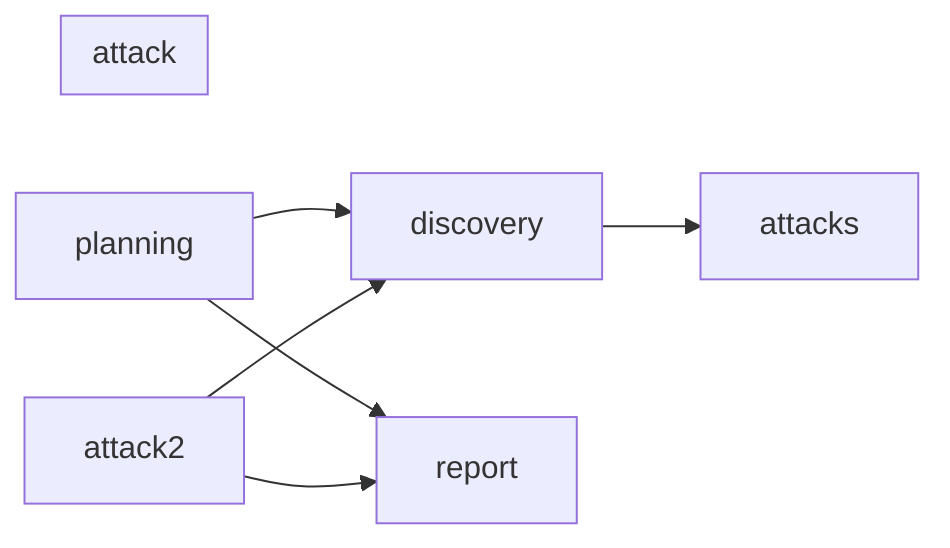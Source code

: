 flowchart LR;

subgraph attack
end

planning --> discovery
attack2 --> discovery
planning --> report

discovery --> attacks
attack2 --> report